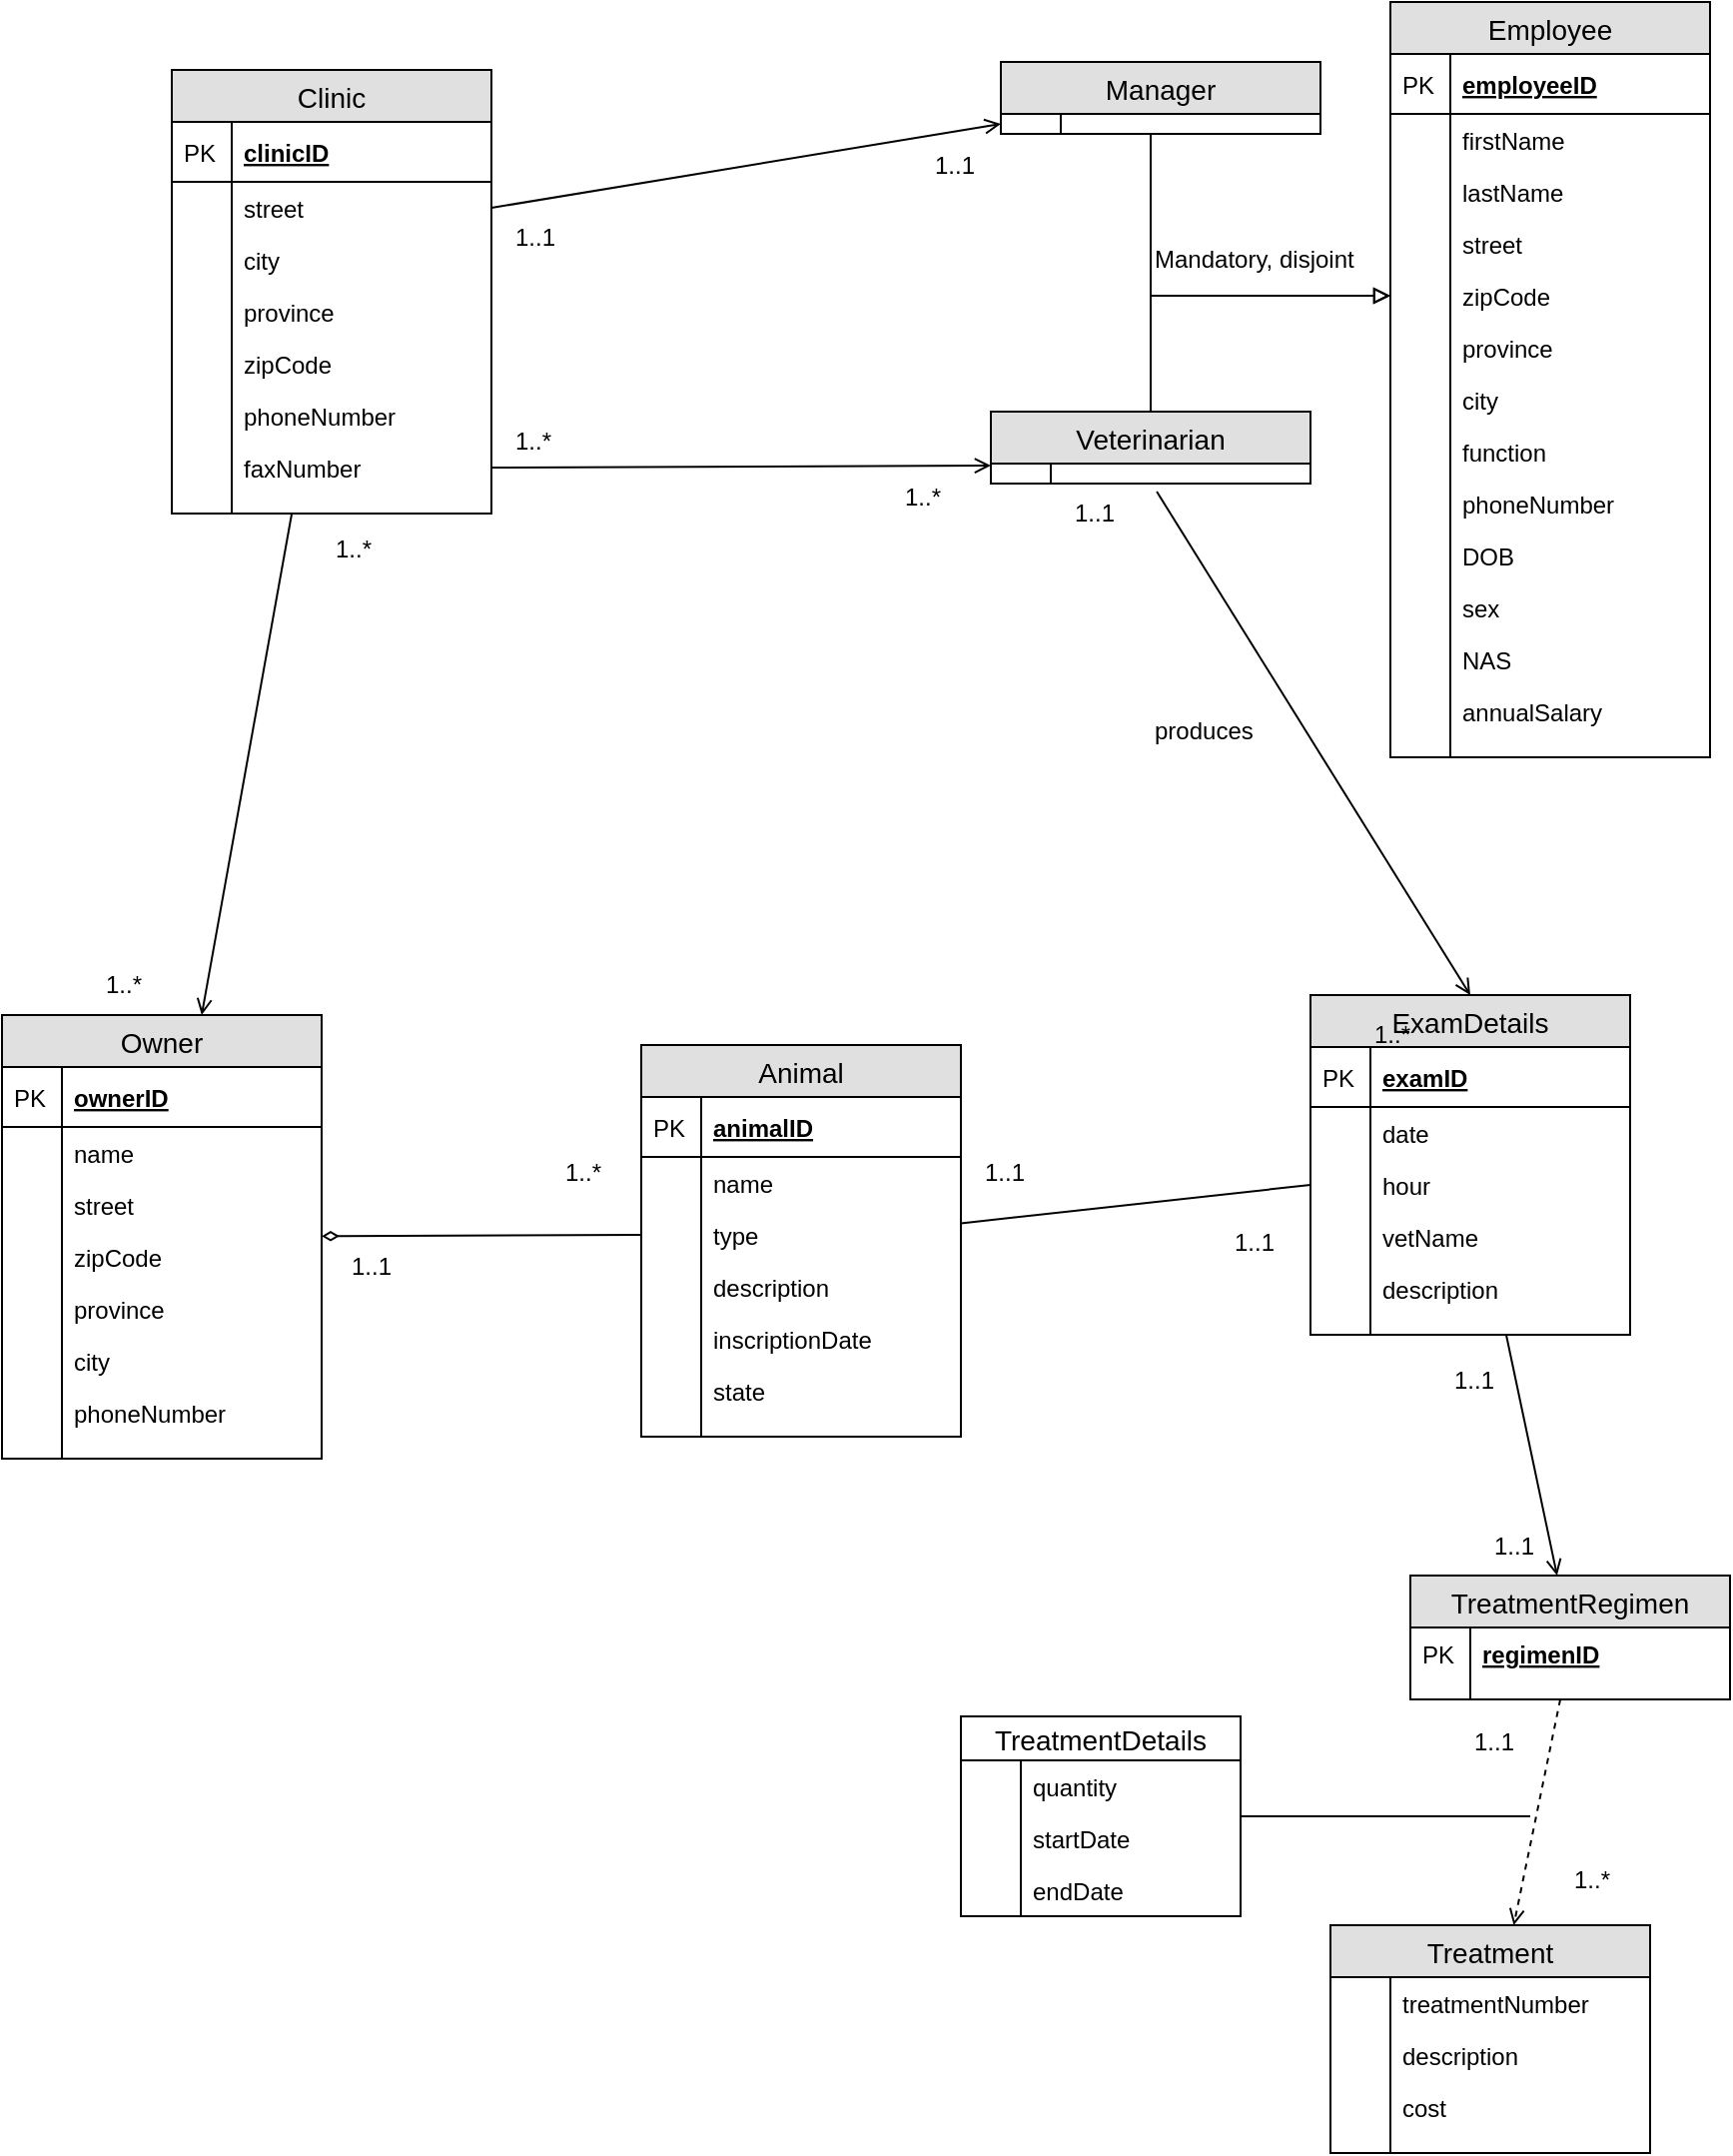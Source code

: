 <mxfile version="10.6.0" type="github"><diagram name="Page-1" id="2ca16b54-16f6-2749-3443-fa8db7711227"><mxGraphModel dx="1394" dy="764" grid="1" gridSize="10" guides="1" tooltips="1" connect="1" arrows="1" fold="1" page="1" pageScale="1" pageWidth="1100" pageHeight="850" background="#ffffff" math="0" shadow="0"><root><mxCell id="0"/><mxCell id="1" parent="0"/><mxCell id="gpOrlgmXe4A7AIm325xM-14" style="rounded=0;orthogonalLoop=1;jettySize=auto;html=1;endArrow=open;endFill=0;" parent="1" source="NM40KZJ56kD3RxgdPv7q-42" target="NM40KZJ56kD3RxgdPv7q-92" edge="1"><mxGeometry relative="1" as="geometry"/></mxCell><mxCell id="NM40KZJ56kD3RxgdPv7q-42" value="Clinic" style="swimlane;fontStyle=0;childLayout=stackLayout;horizontal=1;startSize=26;fillColor=#e0e0e0;horizontalStack=0;resizeParent=1;resizeParentMax=0;resizeLast=0;collapsible=1;marginBottom=0;swimlaneFillColor=#ffffff;align=center;fontSize=14;" parent="1" vertex="1"><mxGeometry x="160" y="98" width="160" height="222" as="geometry"/></mxCell><mxCell id="NM40KZJ56kD3RxgdPv7q-43" value="clinicID" style="shape=partialRectangle;top=0;left=0;right=0;bottom=1;align=left;verticalAlign=middle;fillColor=none;spacingLeft=34;spacingRight=4;overflow=hidden;rotatable=0;points=[[0,0.5],[1,0.5]];portConstraint=eastwest;dropTarget=0;fontStyle=5;fontSize=12;" parent="NM40KZJ56kD3RxgdPv7q-42" vertex="1"><mxGeometry y="26" width="160" height="30" as="geometry"/></mxCell><mxCell id="NM40KZJ56kD3RxgdPv7q-44" value="PK" style="shape=partialRectangle;top=0;left=0;bottom=0;fillColor=none;align=left;verticalAlign=middle;spacingLeft=4;spacingRight=4;overflow=hidden;rotatable=0;points=[];portConstraint=eastwest;part=1;fontSize=12;" parent="NM40KZJ56kD3RxgdPv7q-43" vertex="1" connectable="0"><mxGeometry width="30" height="30" as="geometry"/></mxCell><mxCell id="NM40KZJ56kD3RxgdPv7q-45" value="street" style="shape=partialRectangle;top=0;left=0;right=0;bottom=0;align=left;verticalAlign=top;fillColor=none;spacingLeft=34;spacingRight=4;overflow=hidden;rotatable=0;points=[[0,0.5],[1,0.5]];portConstraint=eastwest;dropTarget=0;fontSize=12;" parent="NM40KZJ56kD3RxgdPv7q-42" vertex="1"><mxGeometry y="56" width="160" height="26" as="geometry"/></mxCell><mxCell id="NM40KZJ56kD3RxgdPv7q-46" value="" style="shape=partialRectangle;top=0;left=0;bottom=0;fillColor=none;align=left;verticalAlign=top;spacingLeft=4;spacingRight=4;overflow=hidden;rotatable=0;points=[];portConstraint=eastwest;part=1;fontSize=12;" parent="NM40KZJ56kD3RxgdPv7q-45" vertex="1" connectable="0"><mxGeometry width="30" height="26" as="geometry"/></mxCell><mxCell id="NM40KZJ56kD3RxgdPv7q-47" value="city" style="shape=partialRectangle;top=0;left=0;right=0;bottom=0;align=left;verticalAlign=top;fillColor=none;spacingLeft=34;spacingRight=4;overflow=hidden;rotatable=0;points=[[0,0.5],[1,0.5]];portConstraint=eastwest;dropTarget=0;fontSize=12;" parent="NM40KZJ56kD3RxgdPv7q-42" vertex="1"><mxGeometry y="82" width="160" height="26" as="geometry"/></mxCell><mxCell id="NM40KZJ56kD3RxgdPv7q-48" value="" style="shape=partialRectangle;top=0;left=0;bottom=0;fillColor=none;align=left;verticalAlign=top;spacingLeft=4;spacingRight=4;overflow=hidden;rotatable=0;points=[];portConstraint=eastwest;part=1;fontSize=12;" parent="NM40KZJ56kD3RxgdPv7q-47" vertex="1" connectable="0"><mxGeometry width="30" height="26" as="geometry"/></mxCell><mxCell id="NM40KZJ56kD3RxgdPv7q-49" value="province" style="shape=partialRectangle;top=0;left=0;right=0;bottom=0;align=left;verticalAlign=top;fillColor=none;spacingLeft=34;spacingRight=4;overflow=hidden;rotatable=0;points=[[0,0.5],[1,0.5]];portConstraint=eastwest;dropTarget=0;fontSize=12;" parent="NM40KZJ56kD3RxgdPv7q-42" vertex="1"><mxGeometry y="108" width="160" height="26" as="geometry"/></mxCell><mxCell id="NM40KZJ56kD3RxgdPv7q-50" value="" style="shape=partialRectangle;top=0;left=0;bottom=0;fillColor=none;align=left;verticalAlign=top;spacingLeft=4;spacingRight=4;overflow=hidden;rotatable=0;points=[];portConstraint=eastwest;part=1;fontSize=12;" parent="NM40KZJ56kD3RxgdPv7q-49" vertex="1" connectable="0"><mxGeometry width="30" height="26" as="geometry"/></mxCell><mxCell id="NM40KZJ56kD3RxgdPv7q-57" value="zipCode" style="shape=partialRectangle;top=0;left=0;right=0;bottom=0;align=left;verticalAlign=top;fillColor=none;spacingLeft=34;spacingRight=4;overflow=hidden;rotatable=0;points=[[0,0.5],[1,0.5]];portConstraint=eastwest;dropTarget=0;fontSize=12;" parent="NM40KZJ56kD3RxgdPv7q-42" vertex="1"><mxGeometry y="134" width="160" height="26" as="geometry"/></mxCell><mxCell id="NM40KZJ56kD3RxgdPv7q-58" value="" style="shape=partialRectangle;top=0;left=0;bottom=0;fillColor=none;align=left;verticalAlign=top;spacingLeft=4;spacingRight=4;overflow=hidden;rotatable=0;points=[];portConstraint=eastwest;part=1;fontSize=12;" parent="NM40KZJ56kD3RxgdPv7q-57" vertex="1" connectable="0"><mxGeometry width="30" height="26" as="geometry"/></mxCell><mxCell id="NM40KZJ56kD3RxgdPv7q-59" value="phoneNumber" style="shape=partialRectangle;top=0;left=0;right=0;bottom=0;align=left;verticalAlign=top;fillColor=none;spacingLeft=34;spacingRight=4;overflow=hidden;rotatable=0;points=[[0,0.5],[1,0.5]];portConstraint=eastwest;dropTarget=0;fontSize=12;" parent="NM40KZJ56kD3RxgdPv7q-42" vertex="1"><mxGeometry y="160" width="160" height="26" as="geometry"/></mxCell><mxCell id="NM40KZJ56kD3RxgdPv7q-60" value="" style="shape=partialRectangle;top=0;left=0;bottom=0;fillColor=none;align=left;verticalAlign=top;spacingLeft=4;spacingRight=4;overflow=hidden;rotatable=0;points=[];portConstraint=eastwest;part=1;fontSize=12;" parent="NM40KZJ56kD3RxgdPv7q-59" vertex="1" connectable="0"><mxGeometry width="30" height="26" as="geometry"/></mxCell><mxCell id="NM40KZJ56kD3RxgdPv7q-61" value="faxNumber" style="shape=partialRectangle;top=0;left=0;right=0;bottom=0;align=left;verticalAlign=top;fillColor=none;spacingLeft=34;spacingRight=4;overflow=hidden;rotatable=0;points=[[0,0.5],[1,0.5]];portConstraint=eastwest;dropTarget=0;fontSize=12;" parent="NM40KZJ56kD3RxgdPv7q-42" vertex="1"><mxGeometry y="186" width="160" height="26" as="geometry"/></mxCell><mxCell id="NM40KZJ56kD3RxgdPv7q-62" value="" style="shape=partialRectangle;top=0;left=0;bottom=0;fillColor=none;align=left;verticalAlign=top;spacingLeft=4;spacingRight=4;overflow=hidden;rotatable=0;points=[];portConstraint=eastwest;part=1;fontSize=12;" parent="NM40KZJ56kD3RxgdPv7q-61" vertex="1" connectable="0"><mxGeometry width="30" height="26" as="geometry"/></mxCell><mxCell id="NM40KZJ56kD3RxgdPv7q-51" value="" style="shape=partialRectangle;top=0;left=0;right=0;bottom=0;align=left;verticalAlign=top;fillColor=none;spacingLeft=34;spacingRight=4;overflow=hidden;rotatable=0;points=[[0,0.5],[1,0.5]];portConstraint=eastwest;dropTarget=0;fontSize=12;" parent="NM40KZJ56kD3RxgdPv7q-42" vertex="1"><mxGeometry y="212" width="160" height="10" as="geometry"/></mxCell><mxCell id="NM40KZJ56kD3RxgdPv7q-52" value="" style="shape=partialRectangle;top=0;left=0;bottom=0;fillColor=none;align=left;verticalAlign=top;spacingLeft=4;spacingRight=4;overflow=hidden;rotatable=0;points=[];portConstraint=eastwest;part=1;fontSize=12;" parent="NM40KZJ56kD3RxgdPv7q-51" vertex="1" connectable="0"><mxGeometry width="30" height="10" as="geometry"/></mxCell><mxCell id="NM40KZJ56kD3RxgdPv7q-63" value="Employee" style="swimlane;fontStyle=0;childLayout=stackLayout;horizontal=1;startSize=26;fillColor=#e0e0e0;horizontalStack=0;resizeParent=1;resizeParentMax=0;resizeLast=0;collapsible=1;marginBottom=0;swimlaneFillColor=#ffffff;align=center;fontSize=14;" parent="1" vertex="1"><mxGeometry x="770" y="64" width="160" height="378" as="geometry"/></mxCell><mxCell id="NM40KZJ56kD3RxgdPv7q-64" value="employeeID" style="shape=partialRectangle;top=0;left=0;right=0;bottom=1;align=left;verticalAlign=middle;fillColor=none;spacingLeft=34;spacingRight=4;overflow=hidden;rotatable=0;points=[[0,0.5],[1,0.5]];portConstraint=eastwest;dropTarget=0;fontStyle=5;fontSize=12;" parent="NM40KZJ56kD3RxgdPv7q-63" vertex="1"><mxGeometry y="26" width="160" height="30" as="geometry"/></mxCell><mxCell id="NM40KZJ56kD3RxgdPv7q-65" value="PK" style="shape=partialRectangle;top=0;left=0;bottom=0;fillColor=none;align=left;verticalAlign=middle;spacingLeft=4;spacingRight=4;overflow=hidden;rotatable=0;points=[];portConstraint=eastwest;part=1;fontSize=12;" parent="NM40KZJ56kD3RxgdPv7q-64" vertex="1" connectable="0"><mxGeometry width="30" height="30" as="geometry"/></mxCell><mxCell id="NM40KZJ56kD3RxgdPv7q-66" value="firstName" style="shape=partialRectangle;top=0;left=0;right=0;bottom=0;align=left;verticalAlign=top;fillColor=none;spacingLeft=34;spacingRight=4;overflow=hidden;rotatable=0;points=[[0,0.5],[1,0.5]];portConstraint=eastwest;dropTarget=0;fontSize=12;" parent="NM40KZJ56kD3RxgdPv7q-63" vertex="1"><mxGeometry y="56" width="160" height="26" as="geometry"/></mxCell><mxCell id="NM40KZJ56kD3RxgdPv7q-67" value="" style="shape=partialRectangle;top=0;left=0;bottom=0;fillColor=none;align=left;verticalAlign=top;spacingLeft=4;spacingRight=4;overflow=hidden;rotatable=0;points=[];portConstraint=eastwest;part=1;fontSize=12;" parent="NM40KZJ56kD3RxgdPv7q-66" vertex="1" connectable="0"><mxGeometry width="30" height="26" as="geometry"/></mxCell><mxCell id="NM40KZJ56kD3RxgdPv7q-68" value="lastName" style="shape=partialRectangle;top=0;left=0;right=0;bottom=0;align=left;verticalAlign=top;fillColor=none;spacingLeft=34;spacingRight=4;overflow=hidden;rotatable=0;points=[[0,0.5],[1,0.5]];portConstraint=eastwest;dropTarget=0;fontSize=12;" parent="NM40KZJ56kD3RxgdPv7q-63" vertex="1"><mxGeometry y="82" width="160" height="26" as="geometry"/></mxCell><mxCell id="NM40KZJ56kD3RxgdPv7q-69" value="" style="shape=partialRectangle;top=0;left=0;bottom=0;fillColor=none;align=left;verticalAlign=top;spacingLeft=4;spacingRight=4;overflow=hidden;rotatable=0;points=[];portConstraint=eastwest;part=1;fontSize=12;" parent="NM40KZJ56kD3RxgdPv7q-68" vertex="1" connectable="0"><mxGeometry width="30" height="26" as="geometry"/></mxCell><mxCell id="NM40KZJ56kD3RxgdPv7q-74" value="street" style="shape=partialRectangle;top=0;left=0;right=0;bottom=0;align=left;verticalAlign=top;fillColor=none;spacingLeft=34;spacingRight=4;overflow=hidden;rotatable=0;points=[[0,0.5],[1,0.5]];portConstraint=eastwest;dropTarget=0;fontSize=12;" parent="NM40KZJ56kD3RxgdPv7q-63" vertex="1"><mxGeometry y="108" width="160" height="26" as="geometry"/></mxCell><mxCell id="NM40KZJ56kD3RxgdPv7q-75" value="" style="shape=partialRectangle;top=0;left=0;bottom=0;fillColor=none;align=left;verticalAlign=top;spacingLeft=4;spacingRight=4;overflow=hidden;rotatable=0;points=[];portConstraint=eastwest;part=1;fontSize=12;" parent="NM40KZJ56kD3RxgdPv7q-74" vertex="1" connectable="0"><mxGeometry width="30" height="26" as="geometry"/></mxCell><mxCell id="NM40KZJ56kD3RxgdPv7q-80" value="zipCode" style="shape=partialRectangle;top=0;left=0;right=0;bottom=0;align=left;verticalAlign=top;fillColor=none;spacingLeft=34;spacingRight=4;overflow=hidden;rotatable=0;points=[[0,0.5],[1,0.5]];portConstraint=eastwest;dropTarget=0;fontSize=12;" parent="NM40KZJ56kD3RxgdPv7q-63" vertex="1"><mxGeometry y="134" width="160" height="26" as="geometry"/></mxCell><mxCell id="NM40KZJ56kD3RxgdPv7q-81" value="" style="shape=partialRectangle;top=0;left=0;bottom=0;fillColor=none;align=left;verticalAlign=top;spacingLeft=4;spacingRight=4;overflow=hidden;rotatable=0;points=[];portConstraint=eastwest;part=1;fontSize=12;" parent="NM40KZJ56kD3RxgdPv7q-80" vertex="1" connectable="0"><mxGeometry width="30" height="26" as="geometry"/></mxCell><mxCell id="gpOrlgmXe4A7AIm325xM-17" value="province" style="shape=partialRectangle;top=0;left=0;right=0;bottom=0;align=left;verticalAlign=top;fillColor=none;spacingLeft=34;spacingRight=4;overflow=hidden;rotatable=0;points=[[0,0.5],[1,0.5]];portConstraint=eastwest;dropTarget=0;fontSize=12;" parent="NM40KZJ56kD3RxgdPv7q-63" vertex="1"><mxGeometry y="160" width="160" height="26" as="geometry"/></mxCell><mxCell id="gpOrlgmXe4A7AIm325xM-18" value="" style="shape=partialRectangle;top=0;left=0;bottom=0;fillColor=none;align=left;verticalAlign=top;spacingLeft=4;spacingRight=4;overflow=hidden;rotatable=0;points=[];portConstraint=eastwest;part=1;fontSize=12;" parent="gpOrlgmXe4A7AIm325xM-17" vertex="1" connectable="0"><mxGeometry width="30" height="26" as="geometry"/></mxCell><mxCell id="NM40KZJ56kD3RxgdPv7q-76" value="city" style="shape=partialRectangle;top=0;left=0;right=0;bottom=0;align=left;verticalAlign=top;fillColor=none;spacingLeft=34;spacingRight=4;overflow=hidden;rotatable=0;points=[[0,0.5],[1,0.5]];portConstraint=eastwest;dropTarget=0;fontSize=12;" parent="NM40KZJ56kD3RxgdPv7q-63" vertex="1"><mxGeometry y="186" width="160" height="26" as="geometry"/></mxCell><mxCell id="NM40KZJ56kD3RxgdPv7q-77" value="" style="shape=partialRectangle;top=0;left=0;bottom=0;fillColor=none;align=left;verticalAlign=top;spacingLeft=4;spacingRight=4;overflow=hidden;rotatable=0;points=[];portConstraint=eastwest;part=1;fontSize=12;" parent="NM40KZJ56kD3RxgdPv7q-76" vertex="1" connectable="0"><mxGeometry width="30" height="26" as="geometry"/></mxCell><mxCell id="NM40KZJ56kD3RxgdPv7q-88" value="function" style="shape=partialRectangle;top=0;left=0;right=0;bottom=0;align=left;verticalAlign=top;fillColor=none;spacingLeft=34;spacingRight=4;overflow=hidden;rotatable=0;points=[[0,0.5],[1,0.5]];portConstraint=eastwest;dropTarget=0;fontSize=12;" parent="NM40KZJ56kD3RxgdPv7q-63" vertex="1"><mxGeometry y="212" width="160" height="26" as="geometry"/></mxCell><mxCell id="NM40KZJ56kD3RxgdPv7q-89" value="" style="shape=partialRectangle;top=0;left=0;bottom=0;fillColor=none;align=left;verticalAlign=top;spacingLeft=4;spacingRight=4;overflow=hidden;rotatable=0;points=[];portConstraint=eastwest;part=1;fontSize=12;" parent="NM40KZJ56kD3RxgdPv7q-88" vertex="1" connectable="0"><mxGeometry width="30" height="26" as="geometry"/></mxCell><mxCell id="NM40KZJ56kD3RxgdPv7q-70" value="phoneNumber" style="shape=partialRectangle;top=0;left=0;right=0;bottom=0;align=left;verticalAlign=top;fillColor=none;spacingLeft=34;spacingRight=4;overflow=hidden;rotatable=0;points=[[0,0.5],[1,0.5]];portConstraint=eastwest;dropTarget=0;fontSize=12;" parent="NM40KZJ56kD3RxgdPv7q-63" vertex="1"><mxGeometry y="238" width="160" height="26" as="geometry"/></mxCell><mxCell id="NM40KZJ56kD3RxgdPv7q-71" value="" style="shape=partialRectangle;top=0;left=0;bottom=0;fillColor=none;align=left;verticalAlign=top;spacingLeft=4;spacingRight=4;overflow=hidden;rotatable=0;points=[];portConstraint=eastwest;part=1;fontSize=12;" parent="NM40KZJ56kD3RxgdPv7q-70" vertex="1" connectable="0"><mxGeometry width="30" height="26" as="geometry"/></mxCell><mxCell id="NM40KZJ56kD3RxgdPv7q-82" value="DOB" style="shape=partialRectangle;top=0;left=0;right=0;bottom=0;align=left;verticalAlign=top;fillColor=none;spacingLeft=34;spacingRight=4;overflow=hidden;rotatable=0;points=[[0,0.5],[1,0.5]];portConstraint=eastwest;dropTarget=0;fontSize=12;" parent="NM40KZJ56kD3RxgdPv7q-63" vertex="1"><mxGeometry y="264" width="160" height="26" as="geometry"/></mxCell><mxCell id="NM40KZJ56kD3RxgdPv7q-83" value="" style="shape=partialRectangle;top=0;left=0;bottom=0;fillColor=none;align=left;verticalAlign=top;spacingLeft=4;spacingRight=4;overflow=hidden;rotatable=0;points=[];portConstraint=eastwest;part=1;fontSize=12;" parent="NM40KZJ56kD3RxgdPv7q-82" vertex="1" connectable="0"><mxGeometry width="30" height="26" as="geometry"/></mxCell><mxCell id="NM40KZJ56kD3RxgdPv7q-84" value="sex" style="shape=partialRectangle;top=0;left=0;right=0;bottom=0;align=left;verticalAlign=top;fillColor=none;spacingLeft=34;spacingRight=4;overflow=hidden;rotatable=0;points=[[0,0.5],[1,0.5]];portConstraint=eastwest;dropTarget=0;fontSize=12;" parent="NM40KZJ56kD3RxgdPv7q-63" vertex="1"><mxGeometry y="290" width="160" height="26" as="geometry"/></mxCell><mxCell id="NM40KZJ56kD3RxgdPv7q-85" value="" style="shape=partialRectangle;top=0;left=0;bottom=0;fillColor=none;align=left;verticalAlign=top;spacingLeft=4;spacingRight=4;overflow=hidden;rotatable=0;points=[];portConstraint=eastwest;part=1;fontSize=12;" parent="NM40KZJ56kD3RxgdPv7q-84" vertex="1" connectable="0"><mxGeometry width="30" height="26" as="geometry"/></mxCell><mxCell id="NM40KZJ56kD3RxgdPv7q-86" value="NAS" style="shape=partialRectangle;top=0;left=0;right=0;bottom=0;align=left;verticalAlign=top;fillColor=none;spacingLeft=34;spacingRight=4;overflow=hidden;rotatable=0;points=[[0,0.5],[1,0.5]];portConstraint=eastwest;dropTarget=0;fontSize=12;" parent="NM40KZJ56kD3RxgdPv7q-63" vertex="1"><mxGeometry y="316" width="160" height="26" as="geometry"/></mxCell><mxCell id="NM40KZJ56kD3RxgdPv7q-87" value="" style="shape=partialRectangle;top=0;left=0;bottom=0;fillColor=none;align=left;verticalAlign=top;spacingLeft=4;spacingRight=4;overflow=hidden;rotatable=0;points=[];portConstraint=eastwest;part=1;fontSize=12;" parent="NM40KZJ56kD3RxgdPv7q-86" vertex="1" connectable="0"><mxGeometry width="30" height="26" as="geometry"/></mxCell><mxCell id="NM40KZJ56kD3RxgdPv7q-90" value="annualSalary" style="shape=partialRectangle;top=0;left=0;right=0;bottom=0;align=left;verticalAlign=top;fillColor=none;spacingLeft=34;spacingRight=4;overflow=hidden;rotatable=0;points=[[0,0.5],[1,0.5]];portConstraint=eastwest;dropTarget=0;fontSize=12;" parent="NM40KZJ56kD3RxgdPv7q-63" vertex="1"><mxGeometry y="342" width="160" height="26" as="geometry"/></mxCell><mxCell id="NM40KZJ56kD3RxgdPv7q-91" value="" style="shape=partialRectangle;top=0;left=0;bottom=0;fillColor=none;align=left;verticalAlign=top;spacingLeft=4;spacingRight=4;overflow=hidden;rotatable=0;points=[];portConstraint=eastwest;part=1;fontSize=12;" parent="NM40KZJ56kD3RxgdPv7q-90" vertex="1" connectable="0"><mxGeometry width="30" height="26" as="geometry"/></mxCell><mxCell id="NM40KZJ56kD3RxgdPv7q-72" value="" style="shape=partialRectangle;top=0;left=0;right=0;bottom=0;align=left;verticalAlign=top;fillColor=none;spacingLeft=34;spacingRight=4;overflow=hidden;rotatable=0;points=[[0,0.5],[1,0.5]];portConstraint=eastwest;dropTarget=0;fontSize=12;" parent="NM40KZJ56kD3RxgdPv7q-63" vertex="1"><mxGeometry y="368" width="160" height="10" as="geometry"/></mxCell><mxCell id="NM40KZJ56kD3RxgdPv7q-73" value="" style="shape=partialRectangle;top=0;left=0;bottom=0;fillColor=none;align=left;verticalAlign=top;spacingLeft=4;spacingRight=4;overflow=hidden;rotatable=0;points=[];portConstraint=eastwest;part=1;fontSize=12;" parent="NM40KZJ56kD3RxgdPv7q-72" vertex="1" connectable="0"><mxGeometry width="30" height="10" as="geometry"/></mxCell><mxCell id="NM40KZJ56kD3RxgdPv7q-92" value="Owner" style="swimlane;fontStyle=0;childLayout=stackLayout;horizontal=1;startSize=26;fillColor=#e0e0e0;horizontalStack=0;resizeParent=1;resizeParentMax=0;resizeLast=0;collapsible=1;marginBottom=0;swimlaneFillColor=#ffffff;align=center;fontSize=14;" parent="1" vertex="1"><mxGeometry x="75" y="571" width="160" height="222" as="geometry"/></mxCell><mxCell id="NM40KZJ56kD3RxgdPv7q-93" value="ownerID" style="shape=partialRectangle;top=0;left=0;right=0;bottom=1;align=left;verticalAlign=middle;fillColor=none;spacingLeft=34;spacingRight=4;overflow=hidden;rotatable=0;points=[[0,0.5],[1,0.5]];portConstraint=eastwest;dropTarget=0;fontStyle=5;fontSize=12;" parent="NM40KZJ56kD3RxgdPv7q-92" vertex="1"><mxGeometry y="26" width="160" height="30" as="geometry"/></mxCell><mxCell id="NM40KZJ56kD3RxgdPv7q-94" value="PK" style="shape=partialRectangle;top=0;left=0;bottom=0;fillColor=none;align=left;verticalAlign=middle;spacingLeft=4;spacingRight=4;overflow=hidden;rotatable=0;points=[];portConstraint=eastwest;part=1;fontSize=12;" parent="NM40KZJ56kD3RxgdPv7q-93" vertex="1" connectable="0"><mxGeometry width="30" height="30" as="geometry"/></mxCell><mxCell id="NM40KZJ56kD3RxgdPv7q-95" value="name" style="shape=partialRectangle;top=0;left=0;right=0;bottom=0;align=left;verticalAlign=top;fillColor=none;spacingLeft=34;spacingRight=4;overflow=hidden;rotatable=0;points=[[0,0.5],[1,0.5]];portConstraint=eastwest;dropTarget=0;fontSize=12;" parent="NM40KZJ56kD3RxgdPv7q-92" vertex="1"><mxGeometry y="56" width="160" height="26" as="geometry"/></mxCell><mxCell id="NM40KZJ56kD3RxgdPv7q-96" value="" style="shape=partialRectangle;top=0;left=0;bottom=0;fillColor=none;align=left;verticalAlign=top;spacingLeft=4;spacingRight=4;overflow=hidden;rotatable=0;points=[];portConstraint=eastwest;part=1;fontSize=12;" parent="NM40KZJ56kD3RxgdPv7q-95" vertex="1" connectable="0"><mxGeometry width="30" height="26" as="geometry"/></mxCell><mxCell id="NM40KZJ56kD3RxgdPv7q-103" value="street" style="shape=partialRectangle;top=0;left=0;right=0;bottom=0;align=left;verticalAlign=top;fillColor=none;spacingLeft=34;spacingRight=4;overflow=hidden;rotatable=0;points=[[0,0.5],[1,0.5]];portConstraint=eastwest;dropTarget=0;fontSize=12;" parent="NM40KZJ56kD3RxgdPv7q-92" vertex="1"><mxGeometry y="82" width="160" height="26" as="geometry"/></mxCell><mxCell id="NM40KZJ56kD3RxgdPv7q-104" value="" style="shape=partialRectangle;top=0;left=0;bottom=0;fillColor=none;align=left;verticalAlign=top;spacingLeft=4;spacingRight=4;overflow=hidden;rotatable=0;points=[];portConstraint=eastwest;part=1;fontSize=12;" parent="NM40KZJ56kD3RxgdPv7q-103" vertex="1" connectable="0"><mxGeometry width="30" height="26" as="geometry"/></mxCell><mxCell id="NM40KZJ56kD3RxgdPv7q-109" value="zipCode" style="shape=partialRectangle;top=0;left=0;right=0;bottom=0;align=left;verticalAlign=top;fillColor=none;spacingLeft=34;spacingRight=4;overflow=hidden;rotatable=0;points=[[0,0.5],[1,0.5]];portConstraint=eastwest;dropTarget=0;fontSize=12;" parent="NM40KZJ56kD3RxgdPv7q-92" vertex="1"><mxGeometry y="108" width="160" height="26" as="geometry"/></mxCell><mxCell id="NM40KZJ56kD3RxgdPv7q-110" value="" style="shape=partialRectangle;top=0;left=0;bottom=0;fillColor=none;align=left;verticalAlign=top;spacingLeft=4;spacingRight=4;overflow=hidden;rotatable=0;points=[];portConstraint=eastwest;part=1;fontSize=12;" parent="NM40KZJ56kD3RxgdPv7q-109" vertex="1" connectable="0"><mxGeometry width="30" height="26" as="geometry"/></mxCell><mxCell id="NM40KZJ56kD3RxgdPv7q-107" value="province" style="shape=partialRectangle;top=0;left=0;right=0;bottom=0;align=left;verticalAlign=top;fillColor=none;spacingLeft=34;spacingRight=4;overflow=hidden;rotatable=0;points=[[0,0.5],[1,0.5]];portConstraint=eastwest;dropTarget=0;fontSize=12;" parent="NM40KZJ56kD3RxgdPv7q-92" vertex="1"><mxGeometry y="134" width="160" height="26" as="geometry"/></mxCell><mxCell id="NM40KZJ56kD3RxgdPv7q-108" value="" style="shape=partialRectangle;top=0;left=0;bottom=0;fillColor=none;align=left;verticalAlign=top;spacingLeft=4;spacingRight=4;overflow=hidden;rotatable=0;points=[];portConstraint=eastwest;part=1;fontSize=12;" parent="NM40KZJ56kD3RxgdPv7q-107" vertex="1" connectable="0"><mxGeometry width="30" height="26" as="geometry"/></mxCell><mxCell id="NM40KZJ56kD3RxgdPv7q-105" value="city" style="shape=partialRectangle;top=0;left=0;right=0;bottom=0;align=left;verticalAlign=top;fillColor=none;spacingLeft=34;spacingRight=4;overflow=hidden;rotatable=0;points=[[0,0.5],[1,0.5]];portConstraint=eastwest;dropTarget=0;fontSize=12;" parent="NM40KZJ56kD3RxgdPv7q-92" vertex="1"><mxGeometry y="160" width="160" height="26" as="geometry"/></mxCell><mxCell id="NM40KZJ56kD3RxgdPv7q-106" value="" style="shape=partialRectangle;top=0;left=0;bottom=0;fillColor=none;align=left;verticalAlign=top;spacingLeft=4;spacingRight=4;overflow=hidden;rotatable=0;points=[];portConstraint=eastwest;part=1;fontSize=12;" parent="NM40KZJ56kD3RxgdPv7q-105" vertex="1" connectable="0"><mxGeometry width="30" height="26" as="geometry"/></mxCell><mxCell id="NM40KZJ56kD3RxgdPv7q-99" value="phoneNumber" style="shape=partialRectangle;top=0;left=0;right=0;bottom=0;align=left;verticalAlign=top;fillColor=none;spacingLeft=34;spacingRight=4;overflow=hidden;rotatable=0;points=[[0,0.5],[1,0.5]];portConstraint=eastwest;dropTarget=0;fontSize=12;" parent="NM40KZJ56kD3RxgdPv7q-92" vertex="1"><mxGeometry y="186" width="160" height="26" as="geometry"/></mxCell><mxCell id="NM40KZJ56kD3RxgdPv7q-100" value="" style="shape=partialRectangle;top=0;left=0;bottom=0;fillColor=none;align=left;verticalAlign=top;spacingLeft=4;spacingRight=4;overflow=hidden;rotatable=0;points=[];portConstraint=eastwest;part=1;fontSize=12;" parent="NM40KZJ56kD3RxgdPv7q-99" vertex="1" connectable="0"><mxGeometry width="30" height="26" as="geometry"/></mxCell><mxCell id="NM40KZJ56kD3RxgdPv7q-101" value="" style="shape=partialRectangle;top=0;left=0;right=0;bottom=0;align=left;verticalAlign=top;fillColor=none;spacingLeft=34;spacingRight=4;overflow=hidden;rotatable=0;points=[[0,0.5],[1,0.5]];portConstraint=eastwest;dropTarget=0;fontSize=12;" parent="NM40KZJ56kD3RxgdPv7q-92" vertex="1"><mxGeometry y="212" width="160" height="10" as="geometry"/></mxCell><mxCell id="NM40KZJ56kD3RxgdPv7q-102" value="" style="shape=partialRectangle;top=0;left=0;bottom=0;fillColor=none;align=left;verticalAlign=top;spacingLeft=4;spacingRight=4;overflow=hidden;rotatable=0;points=[];portConstraint=eastwest;part=1;fontSize=12;" parent="NM40KZJ56kD3RxgdPv7q-101" vertex="1" connectable="0"><mxGeometry width="30" height="10" as="geometry"/></mxCell><mxCell id="em5PW2HOvPlmhMXh2EL9-15" style="edgeStyle=none;rounded=0;orthogonalLoop=1;jettySize=auto;html=1;entryX=0;entryY=0.5;entryDx=0;entryDy=0;endArrow=none;endFill=0;" edge="1" parent="1" source="NM40KZJ56kD3RxgdPv7q-111" target="NM40KZJ56kD3RxgdPv7q-133"><mxGeometry relative="1" as="geometry"/></mxCell><mxCell id="NM40KZJ56kD3RxgdPv7q-111" value="Animal" style="swimlane;fontStyle=0;childLayout=stackLayout;horizontal=1;startSize=26;fillColor=#e0e0e0;horizontalStack=0;resizeParent=1;resizeParentMax=0;resizeLast=0;collapsible=1;marginBottom=0;swimlaneFillColor=#ffffff;align=center;fontSize=14;" parent="1" vertex="1"><mxGeometry x="395" y="586" width="160" height="196" as="geometry"/></mxCell><mxCell id="NM40KZJ56kD3RxgdPv7q-112" value="animalID" style="shape=partialRectangle;top=0;left=0;right=0;bottom=1;align=left;verticalAlign=middle;fillColor=none;spacingLeft=34;spacingRight=4;overflow=hidden;rotatable=0;points=[[0,0.5],[1,0.5]];portConstraint=eastwest;dropTarget=0;fontStyle=5;fontSize=12;" parent="NM40KZJ56kD3RxgdPv7q-111" vertex="1"><mxGeometry y="26" width="160" height="30" as="geometry"/></mxCell><mxCell id="NM40KZJ56kD3RxgdPv7q-113" value="PK" style="shape=partialRectangle;top=0;left=0;bottom=0;fillColor=none;align=left;verticalAlign=middle;spacingLeft=4;spacingRight=4;overflow=hidden;rotatable=0;points=[];portConstraint=eastwest;part=1;fontSize=12;" parent="NM40KZJ56kD3RxgdPv7q-112" vertex="1" connectable="0"><mxGeometry width="30" height="30" as="geometry"/></mxCell><mxCell id="NM40KZJ56kD3RxgdPv7q-114" value="name" style="shape=partialRectangle;top=0;left=0;right=0;bottom=0;align=left;verticalAlign=top;fillColor=none;spacingLeft=34;spacingRight=4;overflow=hidden;rotatable=0;points=[[0,0.5],[1,0.5]];portConstraint=eastwest;dropTarget=0;fontSize=12;" parent="NM40KZJ56kD3RxgdPv7q-111" vertex="1"><mxGeometry y="56" width="160" height="26" as="geometry"/></mxCell><mxCell id="NM40KZJ56kD3RxgdPv7q-115" value="" style="shape=partialRectangle;top=0;left=0;bottom=0;fillColor=none;align=left;verticalAlign=top;spacingLeft=4;spacingRight=4;overflow=hidden;rotatable=0;points=[];portConstraint=eastwest;part=1;fontSize=12;" parent="NM40KZJ56kD3RxgdPv7q-114" vertex="1" connectable="0"><mxGeometry width="30" height="26" as="geometry"/></mxCell><mxCell id="NM40KZJ56kD3RxgdPv7q-116" value="type" style="shape=partialRectangle;top=0;left=0;right=0;bottom=0;align=left;verticalAlign=top;fillColor=none;spacingLeft=34;spacingRight=4;overflow=hidden;rotatable=0;points=[[0,0.5],[1,0.5]];portConstraint=eastwest;dropTarget=0;fontSize=12;" parent="NM40KZJ56kD3RxgdPv7q-111" vertex="1"><mxGeometry y="82" width="160" height="26" as="geometry"/></mxCell><mxCell id="NM40KZJ56kD3RxgdPv7q-117" value="" style="shape=partialRectangle;top=0;left=0;bottom=0;fillColor=none;align=left;verticalAlign=top;spacingLeft=4;spacingRight=4;overflow=hidden;rotatable=0;points=[];portConstraint=eastwest;part=1;fontSize=12;" parent="NM40KZJ56kD3RxgdPv7q-116" vertex="1" connectable="0"><mxGeometry width="30" height="26" as="geometry"/></mxCell><mxCell id="NM40KZJ56kD3RxgdPv7q-118" value="description" style="shape=partialRectangle;top=0;left=0;right=0;bottom=0;align=left;verticalAlign=top;fillColor=none;spacingLeft=34;spacingRight=4;overflow=hidden;rotatable=0;points=[[0,0.5],[1,0.5]];portConstraint=eastwest;dropTarget=0;fontSize=12;" parent="NM40KZJ56kD3RxgdPv7q-111" vertex="1"><mxGeometry y="108" width="160" height="26" as="geometry"/></mxCell><mxCell id="NM40KZJ56kD3RxgdPv7q-119" value="" style="shape=partialRectangle;top=0;left=0;bottom=0;fillColor=none;align=left;verticalAlign=top;spacingLeft=4;spacingRight=4;overflow=hidden;rotatable=0;points=[];portConstraint=eastwest;part=1;fontSize=12;" parent="NM40KZJ56kD3RxgdPv7q-118" vertex="1" connectable="0"><mxGeometry width="30" height="26" as="geometry"/></mxCell><mxCell id="NM40KZJ56kD3RxgdPv7q-122" value="inscriptionDate" style="shape=partialRectangle;top=0;left=0;right=0;bottom=0;align=left;verticalAlign=top;fillColor=none;spacingLeft=34;spacingRight=4;overflow=hidden;rotatable=0;points=[[0,0.5],[1,0.5]];portConstraint=eastwest;dropTarget=0;fontSize=12;" parent="NM40KZJ56kD3RxgdPv7q-111" vertex="1"><mxGeometry y="134" width="160" height="26" as="geometry"/></mxCell><mxCell id="NM40KZJ56kD3RxgdPv7q-123" value="" style="shape=partialRectangle;top=0;left=0;bottom=0;fillColor=none;align=left;verticalAlign=top;spacingLeft=4;spacingRight=4;overflow=hidden;rotatable=0;points=[];portConstraint=eastwest;part=1;fontSize=12;" parent="NM40KZJ56kD3RxgdPv7q-122" vertex="1" connectable="0"><mxGeometry width="30" height="26" as="geometry"/></mxCell><mxCell id="NM40KZJ56kD3RxgdPv7q-124" value="state" style="shape=partialRectangle;top=0;left=0;right=0;bottom=0;align=left;verticalAlign=top;fillColor=none;spacingLeft=34;spacingRight=4;overflow=hidden;rotatable=0;points=[[0,0.5],[1,0.5]];portConstraint=eastwest;dropTarget=0;fontSize=12;" parent="NM40KZJ56kD3RxgdPv7q-111" vertex="1"><mxGeometry y="160" width="160" height="26" as="geometry"/></mxCell><mxCell id="NM40KZJ56kD3RxgdPv7q-125" value="" style="shape=partialRectangle;top=0;left=0;bottom=0;fillColor=none;align=left;verticalAlign=top;spacingLeft=4;spacingRight=4;overflow=hidden;rotatable=0;points=[];portConstraint=eastwest;part=1;fontSize=12;" parent="NM40KZJ56kD3RxgdPv7q-124" vertex="1" connectable="0"><mxGeometry width="30" height="26" as="geometry"/></mxCell><mxCell id="NM40KZJ56kD3RxgdPv7q-120" value="" style="shape=partialRectangle;top=0;left=0;right=0;bottom=0;align=left;verticalAlign=top;fillColor=none;spacingLeft=34;spacingRight=4;overflow=hidden;rotatable=0;points=[[0,0.5],[1,0.5]];portConstraint=eastwest;dropTarget=0;fontSize=12;" parent="NM40KZJ56kD3RxgdPv7q-111" vertex="1"><mxGeometry y="186" width="160" height="10" as="geometry"/></mxCell><mxCell id="NM40KZJ56kD3RxgdPv7q-121" value="" style="shape=partialRectangle;top=0;left=0;bottom=0;fillColor=none;align=left;verticalAlign=top;spacingLeft=4;spacingRight=4;overflow=hidden;rotatable=0;points=[];portConstraint=eastwest;part=1;fontSize=12;" parent="NM40KZJ56kD3RxgdPv7q-120" vertex="1" connectable="0"><mxGeometry width="30" height="10" as="geometry"/></mxCell><mxCell id="em5PW2HOvPlmhMXh2EL9-5" style="edgeStyle=none;rounded=0;orthogonalLoop=1;jettySize=auto;html=1;endArrow=open;endFill=0;" edge="1" parent="1" source="NM40KZJ56kD3RxgdPv7q-128" target="NM40KZJ56kD3RxgdPv7q-156"><mxGeometry relative="1" as="geometry"/></mxCell><mxCell id="NM40KZJ56kD3RxgdPv7q-128" value="ExamDetails" style="swimlane;fontStyle=0;childLayout=stackLayout;horizontal=1;startSize=26;fillColor=#e0e0e0;horizontalStack=0;resizeParent=1;resizeParentMax=0;resizeLast=0;collapsible=1;marginBottom=0;swimlaneFillColor=#ffffff;align=center;fontSize=14;" parent="1" vertex="1"><mxGeometry x="730" y="561" width="160" height="170" as="geometry"/></mxCell><mxCell id="NM40KZJ56kD3RxgdPv7q-129" value="examID" style="shape=partialRectangle;top=0;left=0;right=0;bottom=1;align=left;verticalAlign=middle;fillColor=none;spacingLeft=34;spacingRight=4;overflow=hidden;rotatable=0;points=[[0,0.5],[1,0.5]];portConstraint=eastwest;dropTarget=0;fontStyle=5;fontSize=12;" parent="NM40KZJ56kD3RxgdPv7q-128" vertex="1"><mxGeometry y="26" width="160" height="30" as="geometry"/></mxCell><mxCell id="NM40KZJ56kD3RxgdPv7q-130" value="PK" style="shape=partialRectangle;top=0;left=0;bottom=0;fillColor=none;align=left;verticalAlign=middle;spacingLeft=4;spacingRight=4;overflow=hidden;rotatable=0;points=[];portConstraint=eastwest;part=1;fontSize=12;" parent="NM40KZJ56kD3RxgdPv7q-129" vertex="1" connectable="0"><mxGeometry width="30" height="30" as="geometry"/></mxCell><mxCell id="NM40KZJ56kD3RxgdPv7q-131" value="date" style="shape=partialRectangle;top=0;left=0;right=0;bottom=0;align=left;verticalAlign=top;fillColor=none;spacingLeft=34;spacingRight=4;overflow=hidden;rotatable=0;points=[[0,0.5],[1,0.5]];portConstraint=eastwest;dropTarget=0;fontSize=12;" parent="NM40KZJ56kD3RxgdPv7q-128" vertex="1"><mxGeometry y="56" width="160" height="26" as="geometry"/></mxCell><mxCell id="NM40KZJ56kD3RxgdPv7q-132" value="" style="shape=partialRectangle;top=0;left=0;bottom=0;fillColor=none;align=left;verticalAlign=top;spacingLeft=4;spacingRight=4;overflow=hidden;rotatable=0;points=[];portConstraint=eastwest;part=1;fontSize=12;" parent="NM40KZJ56kD3RxgdPv7q-131" vertex="1" connectable="0"><mxGeometry width="30" height="26" as="geometry"/></mxCell><mxCell id="NM40KZJ56kD3RxgdPv7q-133" value="hour" style="shape=partialRectangle;top=0;left=0;right=0;bottom=0;align=left;verticalAlign=top;fillColor=none;spacingLeft=34;spacingRight=4;overflow=hidden;rotatable=0;points=[[0,0.5],[1,0.5]];portConstraint=eastwest;dropTarget=0;fontSize=12;" parent="NM40KZJ56kD3RxgdPv7q-128" vertex="1"><mxGeometry y="82" width="160" height="26" as="geometry"/></mxCell><mxCell id="NM40KZJ56kD3RxgdPv7q-134" value="" style="shape=partialRectangle;top=0;left=0;bottom=0;fillColor=none;align=left;verticalAlign=top;spacingLeft=4;spacingRight=4;overflow=hidden;rotatable=0;points=[];portConstraint=eastwest;part=1;fontSize=12;" parent="NM40KZJ56kD3RxgdPv7q-133" vertex="1" connectable="0"><mxGeometry width="30" height="26" as="geometry"/></mxCell><mxCell id="NM40KZJ56kD3RxgdPv7q-135" value="vetName" style="shape=partialRectangle;top=0;left=0;right=0;bottom=0;align=left;verticalAlign=top;fillColor=none;spacingLeft=34;spacingRight=4;overflow=hidden;rotatable=0;points=[[0,0.5],[1,0.5]];portConstraint=eastwest;dropTarget=0;fontSize=12;" parent="NM40KZJ56kD3RxgdPv7q-128" vertex="1"><mxGeometry y="108" width="160" height="26" as="geometry"/></mxCell><mxCell id="NM40KZJ56kD3RxgdPv7q-136" value="" style="shape=partialRectangle;top=0;left=0;bottom=0;fillColor=none;align=left;verticalAlign=top;spacingLeft=4;spacingRight=4;overflow=hidden;rotatable=0;points=[];portConstraint=eastwest;part=1;fontSize=12;" parent="NM40KZJ56kD3RxgdPv7q-135" vertex="1" connectable="0"><mxGeometry width="30" height="26" as="geometry"/></mxCell><mxCell id="NM40KZJ56kD3RxgdPv7q-141" value="description" style="shape=partialRectangle;top=0;left=0;right=0;bottom=0;align=left;verticalAlign=top;fillColor=none;spacingLeft=34;spacingRight=4;overflow=hidden;rotatable=0;points=[[0,0.5],[1,0.5]];portConstraint=eastwest;dropTarget=0;fontSize=12;" parent="NM40KZJ56kD3RxgdPv7q-128" vertex="1"><mxGeometry y="134" width="160" height="26" as="geometry"/></mxCell><mxCell id="NM40KZJ56kD3RxgdPv7q-142" value="" style="shape=partialRectangle;top=0;left=0;bottom=0;fillColor=none;align=left;verticalAlign=top;spacingLeft=4;spacingRight=4;overflow=hidden;rotatable=0;points=[];portConstraint=eastwest;part=1;fontSize=12;" parent="NM40KZJ56kD3RxgdPv7q-141" vertex="1" connectable="0"><mxGeometry width="30" height="26" as="geometry"/></mxCell><mxCell id="NM40KZJ56kD3RxgdPv7q-137" value="" style="shape=partialRectangle;top=0;left=0;right=0;bottom=0;align=left;verticalAlign=top;fillColor=none;spacingLeft=34;spacingRight=4;overflow=hidden;rotatable=0;points=[[0,0.5],[1,0.5]];portConstraint=eastwest;dropTarget=0;fontSize=12;" parent="NM40KZJ56kD3RxgdPv7q-128" vertex="1"><mxGeometry y="160" width="160" height="10" as="geometry"/></mxCell><mxCell id="NM40KZJ56kD3RxgdPv7q-138" value="" style="shape=partialRectangle;top=0;left=0;bottom=0;fillColor=none;align=left;verticalAlign=top;spacingLeft=4;spacingRight=4;overflow=hidden;rotatable=0;points=[];portConstraint=eastwest;part=1;fontSize=12;" parent="NM40KZJ56kD3RxgdPv7q-137" vertex="1" connectable="0"><mxGeometry width="30" height="10" as="geometry"/></mxCell><mxCell id="NM40KZJ56kD3RxgdPv7q-143" value="Treatment" style="swimlane;fontStyle=0;childLayout=stackLayout;horizontal=1;startSize=26;fillColor=#e0e0e0;horizontalStack=0;resizeParent=1;resizeParentMax=0;resizeLast=0;collapsible=1;marginBottom=0;swimlaneFillColor=#ffffff;align=center;fontSize=14;" parent="1" vertex="1"><mxGeometry x="740" y="1026.5" width="160" height="114" as="geometry"/></mxCell><mxCell id="NM40KZJ56kD3RxgdPv7q-154" value="treatmentNumber" style="shape=partialRectangle;top=0;left=0;right=0;bottom=0;align=left;verticalAlign=top;fillColor=none;spacingLeft=34;spacingRight=4;overflow=hidden;rotatable=0;points=[[0,0.5],[1,0.5]];portConstraint=eastwest;dropTarget=0;fontSize=12;" parent="NM40KZJ56kD3RxgdPv7q-143" vertex="1"><mxGeometry y="26" width="160" height="26" as="geometry"/></mxCell><mxCell id="NM40KZJ56kD3RxgdPv7q-155" value="" style="shape=partialRectangle;top=0;left=0;bottom=0;fillColor=none;align=left;verticalAlign=top;spacingLeft=4;spacingRight=4;overflow=hidden;rotatable=0;points=[];portConstraint=eastwest;part=1;fontSize=12;" parent="NM40KZJ56kD3RxgdPv7q-154" vertex="1" connectable="0"><mxGeometry width="30" height="26" as="geometry"/></mxCell><mxCell id="NM40KZJ56kD3RxgdPv7q-146" value="description" style="shape=partialRectangle;top=0;left=0;right=0;bottom=0;align=left;verticalAlign=top;fillColor=none;spacingLeft=34;spacingRight=4;overflow=hidden;rotatable=0;points=[[0,0.5],[1,0.5]];portConstraint=eastwest;dropTarget=0;fontSize=12;" parent="NM40KZJ56kD3RxgdPv7q-143" vertex="1"><mxGeometry y="52" width="160" height="26" as="geometry"/></mxCell><mxCell id="NM40KZJ56kD3RxgdPv7q-147" value="" style="shape=partialRectangle;top=0;left=0;bottom=0;fillColor=none;align=left;verticalAlign=top;spacingLeft=4;spacingRight=4;overflow=hidden;rotatable=0;points=[];portConstraint=eastwest;part=1;fontSize=12;" parent="NM40KZJ56kD3RxgdPv7q-146" vertex="1" connectable="0"><mxGeometry width="30" height="26" as="geometry"/></mxCell><mxCell id="NM40KZJ56kD3RxgdPv7q-148" value="cost" style="shape=partialRectangle;top=0;left=0;right=0;bottom=0;align=left;verticalAlign=top;fillColor=none;spacingLeft=34;spacingRight=4;overflow=hidden;rotatable=0;points=[[0,0.5],[1,0.5]];portConstraint=eastwest;dropTarget=0;fontSize=12;" parent="NM40KZJ56kD3RxgdPv7q-143" vertex="1"><mxGeometry y="78" width="160" height="26" as="geometry"/></mxCell><mxCell id="NM40KZJ56kD3RxgdPv7q-149" value="" style="shape=partialRectangle;top=0;left=0;bottom=0;fillColor=none;align=left;verticalAlign=top;spacingLeft=4;spacingRight=4;overflow=hidden;rotatable=0;points=[];portConstraint=eastwest;part=1;fontSize=12;" parent="NM40KZJ56kD3RxgdPv7q-148" vertex="1" connectable="0"><mxGeometry width="30" height="26" as="geometry"/></mxCell><mxCell id="NM40KZJ56kD3RxgdPv7q-152" value="" style="shape=partialRectangle;top=0;left=0;right=0;bottom=0;align=left;verticalAlign=top;fillColor=none;spacingLeft=34;spacingRight=4;overflow=hidden;rotatable=0;points=[[0,0.5],[1,0.5]];portConstraint=eastwest;dropTarget=0;fontSize=12;" parent="NM40KZJ56kD3RxgdPv7q-143" vertex="1"><mxGeometry y="104" width="160" height="10" as="geometry"/></mxCell><mxCell id="NM40KZJ56kD3RxgdPv7q-153" value="" style="shape=partialRectangle;top=0;left=0;bottom=0;fillColor=none;align=left;verticalAlign=top;spacingLeft=4;spacingRight=4;overflow=hidden;rotatable=0;points=[];portConstraint=eastwest;part=1;fontSize=12;" parent="NM40KZJ56kD3RxgdPv7q-152" vertex="1" connectable="0"><mxGeometry width="30" height="10" as="geometry"/></mxCell><mxCell id="NM40KZJ56kD3RxgdPv7q-156" value="TreatmentRegimen" style="swimlane;fontStyle=0;childLayout=stackLayout;horizontal=1;startSize=26;fillColor=#e0e0e0;horizontalStack=0;resizeParent=1;resizeParentMax=0;resizeLast=0;collapsible=1;marginBottom=0;swimlaneFillColor=#ffffff;align=center;fontSize=14;" parent="1" vertex="1"><mxGeometry x="780" y="851.5" width="160" height="62" as="geometry"/></mxCell><mxCell id="NM40KZJ56kD3RxgdPv7q-159" value="regimenID" style="shape=partialRectangle;top=0;left=0;right=0;bottom=0;align=left;verticalAlign=top;fillColor=none;spacingLeft=34;spacingRight=4;overflow=hidden;rotatable=0;points=[[0,0.5],[1,0.5]];portConstraint=eastwest;dropTarget=0;fontSize=12;fontStyle=5" parent="NM40KZJ56kD3RxgdPv7q-156" vertex="1"><mxGeometry y="26" width="160" height="26" as="geometry"/></mxCell><mxCell id="NM40KZJ56kD3RxgdPv7q-160" value="PK" style="shape=partialRectangle;top=0;left=0;bottom=0;fillColor=none;align=left;verticalAlign=top;spacingLeft=4;spacingRight=4;overflow=hidden;rotatable=0;points=[];portConstraint=eastwest;part=1;fontSize=12;" parent="NM40KZJ56kD3RxgdPv7q-159" vertex="1" connectable="0"><mxGeometry width="30" height="26" as="geometry"/></mxCell><mxCell id="NM40KZJ56kD3RxgdPv7q-165" value="" style="shape=partialRectangle;top=0;left=0;right=0;bottom=0;align=left;verticalAlign=top;fillColor=none;spacingLeft=34;spacingRight=4;overflow=hidden;rotatable=0;points=[[0,0.5],[1,0.5]];portConstraint=eastwest;dropTarget=0;fontSize=12;" parent="NM40KZJ56kD3RxgdPv7q-156" vertex="1"><mxGeometry y="52" width="160" height="10" as="geometry"/></mxCell><mxCell id="NM40KZJ56kD3RxgdPv7q-166" value="" style="shape=partialRectangle;top=0;left=0;bottom=0;fillColor=none;align=left;verticalAlign=top;spacingLeft=4;spacingRight=4;overflow=hidden;rotatable=0;points=[];portConstraint=eastwest;part=1;fontSize=12;" parent="NM40KZJ56kD3RxgdPv7q-165" vertex="1" connectable="0"><mxGeometry width="30" height="10" as="geometry"/></mxCell><mxCell id="gpOrlgmXe4A7AIm325xM-15" style="rounded=0;orthogonalLoop=1;jettySize=auto;html=1;endArrow=block;endFill=0;entryX=0;entryY=0.5;entryDx=0;entryDy=0;edgeStyle=orthogonalEdgeStyle;elbow=vertical;" parent="1" source="NM40KZJ56kD3RxgdPv7q-173" target="NM40KZJ56kD3RxgdPv7q-80" edge="1"><mxGeometry relative="1" as="geometry"><mxPoint x="760" y="210" as="targetPoint"/><Array as="points"><mxPoint x="650" y="211"/></Array></mxGeometry></mxCell><mxCell id="NM40KZJ56kD3RxgdPv7q-173" value="Manager" style="swimlane;fontStyle=0;childLayout=stackLayout;horizontal=1;startSize=26;fillColor=#e0e0e0;horizontalStack=0;resizeParent=1;resizeParentMax=0;resizeLast=0;collapsible=1;marginBottom=0;swimlaneFillColor=#ffffff;align=center;fontSize=14;" parent="1" vertex="1"><mxGeometry x="575" y="94" width="160" height="36" as="geometry"/></mxCell><mxCell id="NM40KZJ56kD3RxgdPv7q-182" value="" style="shape=partialRectangle;top=0;left=0;right=0;bottom=0;align=left;verticalAlign=top;fillColor=none;spacingLeft=34;spacingRight=4;overflow=hidden;rotatable=0;points=[[0,0.5],[1,0.5]];portConstraint=eastwest;dropTarget=0;fontSize=12;" parent="NM40KZJ56kD3RxgdPv7q-173" vertex="1"><mxGeometry y="26" width="160" height="10" as="geometry"/></mxCell><mxCell id="NM40KZJ56kD3RxgdPv7q-183" value="" style="shape=partialRectangle;top=0;left=0;bottom=0;fillColor=none;align=left;verticalAlign=top;spacingLeft=4;spacingRight=4;overflow=hidden;rotatable=0;points=[];portConstraint=eastwest;part=1;fontSize=12;" parent="NM40KZJ56kD3RxgdPv7q-182" vertex="1" connectable="0"><mxGeometry width="30" height="10" as="geometry"/></mxCell><mxCell id="NM40KZJ56kD3RxgdPv7q-196" style="edgeStyle=orthogonalEdgeStyle;rounded=0;orthogonalLoop=1;jettySize=auto;html=1;endArrow=block;endFill=0;entryX=0;entryY=0.5;entryDx=0;entryDy=0;" parent="1" source="NM40KZJ56kD3RxgdPv7q-184" target="NM40KZJ56kD3RxgdPv7q-80" edge="1"><mxGeometry relative="1" as="geometry"/></mxCell><mxCell id="NM40KZJ56kD3RxgdPv7q-184" value="Veterinarian" style="swimlane;fontStyle=0;childLayout=stackLayout;horizontal=1;startSize=26;fillColor=#e0e0e0;horizontalStack=0;resizeParent=1;resizeParentMax=0;resizeLast=0;collapsible=1;marginBottom=0;swimlaneFillColor=#ffffff;align=center;fontSize=14;" parent="1" vertex="1"><mxGeometry x="570" y="269" width="160" height="36" as="geometry"/></mxCell><mxCell id="NM40KZJ56kD3RxgdPv7q-193" value="" style="shape=partialRectangle;top=0;left=0;right=0;bottom=0;align=left;verticalAlign=top;fillColor=none;spacingLeft=34;spacingRight=4;overflow=hidden;rotatable=0;points=[[0,0.5],[1,0.5]];portConstraint=eastwest;dropTarget=0;fontSize=12;" parent="NM40KZJ56kD3RxgdPv7q-184" vertex="1"><mxGeometry y="26" width="160" height="10" as="geometry"/></mxCell><mxCell id="NM40KZJ56kD3RxgdPv7q-194" value="" style="shape=partialRectangle;top=0;left=0;bottom=0;fillColor=none;align=left;verticalAlign=top;spacingLeft=4;spacingRight=4;overflow=hidden;rotatable=0;points=[];portConstraint=eastwest;part=1;fontSize=12;" parent="NM40KZJ56kD3RxgdPv7q-193" vertex="1" connectable="0"><mxGeometry width="30" height="10" as="geometry"/></mxCell><mxCell id="NM40KZJ56kD3RxgdPv7q-197" value="Mandatory, disjoint" style="text;html=1;resizable=0;points=[];autosize=1;align=left;verticalAlign=top;spacingTop=-4;" parent="1" vertex="1"><mxGeometry x="650" y="183" width="120" height="20" as="geometry"/></mxCell><mxCell id="gpOrlgmXe4A7AIm325xM-19" style="rounded=0;orthogonalLoop=1;jettySize=auto;html=1;entryX=0;entryY=0.5;entryDx=0;entryDy=0;endArrow=open;endFill=0;exitX=1;exitY=0.5;exitDx=0;exitDy=0;" parent="1" source="NM40KZJ56kD3RxgdPv7q-45" target="NM40KZJ56kD3RxgdPv7q-182" edge="1"><mxGeometry relative="1" as="geometry"/></mxCell><mxCell id="gpOrlgmXe4A7AIm325xM-22" style="edgeStyle=none;rounded=0;orthogonalLoop=1;jettySize=auto;html=1;entryX=0;entryY=0.75;entryDx=0;entryDy=0;endArrow=open;endFill=0;exitX=1;exitY=0.5;exitDx=0;exitDy=0;" parent="1" source="NM40KZJ56kD3RxgdPv7q-61" target="NM40KZJ56kD3RxgdPv7q-184" edge="1"><mxGeometry relative="1" as="geometry"/></mxCell><mxCell id="gpOrlgmXe4A7AIm325xM-23" value="1..1" style="text;html=1;resizable=0;points=[];autosize=1;align=left;verticalAlign=top;spacingTop=-4;" parent="1" vertex="1"><mxGeometry x="330" y="172" width="40" height="20" as="geometry"/></mxCell><mxCell id="gpOrlgmXe4A7AIm325xM-24" value="&lt;div&gt;1..*&lt;/div&gt;" style="text;html=1;resizable=0;points=[];autosize=1;align=left;verticalAlign=top;spacingTop=-4;" parent="1" vertex="1"><mxGeometry x="330" y="274" width="30" height="20" as="geometry"/></mxCell><mxCell id="gpOrlgmXe4A7AIm325xM-25" value="1..*" style="text;html=1;resizable=0;points=[];autosize=1;align=left;verticalAlign=top;spacingTop=-4;" parent="1" vertex="1"><mxGeometry x="525" y="302" width="30" height="20" as="geometry"/></mxCell><mxCell id="gpOrlgmXe4A7AIm325xM-26" value="1..1" style="text;html=1;resizable=0;points=[];autosize=1;align=left;verticalAlign=top;spacingTop=-4;" parent="1" vertex="1"><mxGeometry x="540" y="136" width="40" height="20" as="geometry"/></mxCell><mxCell id="gpOrlgmXe4A7AIm325xM-45" style="edgeStyle=none;rounded=0;comic=0;orthogonalLoop=1;jettySize=auto;html=1;entryX=0.5;entryY=0;entryDx=0;entryDy=0;shadow=0;startSize=6;endArrow=open;endFill=0;strokeWidth=1;exitX=0.519;exitY=1.4;exitDx=0;exitDy=0;exitPerimeter=0;" parent="1" source="NM40KZJ56kD3RxgdPv7q-193" target="NM40KZJ56kD3RxgdPv7q-128" edge="1"><mxGeometry relative="1" as="geometry"><mxPoint x="662.222" y="450" as="sourcePoint"/></mxGeometry></mxCell><mxCell id="gpOrlgmXe4A7AIm325xM-40" value="&lt;div&gt;1..*&lt;/div&gt;" style="text;html=1;resizable=0;points=[];autosize=1;align=left;verticalAlign=top;spacingTop=-4;" parent="1" vertex="1"><mxGeometry x="240" y="328" width="30" height="20" as="geometry"/></mxCell><mxCell id="gpOrlgmXe4A7AIm325xM-41" value="&lt;div&gt;1..*&lt;/div&gt;" style="text;html=1;resizable=0;points=[];autosize=1;align=left;verticalAlign=top;spacingTop=-4;" parent="1" vertex="1"><mxGeometry x="125" y="546" width="30" height="20" as="geometry"/></mxCell><mxCell id="gpOrlgmXe4A7AIm325xM-43" value="&lt;div&gt;1..*&lt;/div&gt;" style="text;html=1;resizable=0;points=[];autosize=1;align=left;verticalAlign=top;spacingTop=-4;" parent="1" vertex="1"><mxGeometry x="355" y="640" width="30" height="20" as="geometry"/></mxCell><mxCell id="gpOrlgmXe4A7AIm325xM-44" value="1..1" style="text;html=1;resizable=0;points=[];autosize=1;align=left;verticalAlign=top;spacingTop=-4;" parent="1" vertex="1"><mxGeometry x="248" y="687" width="40" height="20" as="geometry"/></mxCell><mxCell id="gpOrlgmXe4A7AIm325xM-46" value="produces" style="text;html=1;resizable=0;points=[];autosize=1;align=left;verticalAlign=top;spacingTop=-4;" parent="1" vertex="1"><mxGeometry x="650" y="419" width="70" height="20" as="geometry"/></mxCell><mxCell id="gpOrlgmXe4A7AIm325xM-49" value="1..1" style="text;html=1;resizable=0;points=[];autosize=1;align=left;verticalAlign=top;spacingTop=-4;" parent="1" vertex="1"><mxGeometry x="610" y="310" width="40" height="20" as="geometry"/></mxCell><mxCell id="gpOrlgmXe4A7AIm325xM-50" value="1..*" style="text;html=1;resizable=0;points=[];autosize=1;align=left;verticalAlign=top;spacingTop=-4;" parent="1" vertex="1"><mxGeometry x="760" y="571" width="30" height="20" as="geometry"/></mxCell><mxCell id="em5PW2HOvPlmhMXh2EL9-2" style="edgeStyle=none;rounded=0;orthogonalLoop=1;jettySize=auto;html=1;exitX=0.75;exitY=0;exitDx=0;exitDy=0;endArrow=none;endFill=0;" edge="1" parent="1" source="NM40KZJ56kD3RxgdPv7q-143" target="NM40KZJ56kD3RxgdPv7q-143"><mxGeometry relative="1" as="geometry"/></mxCell><mxCell id="em5PW2HOvPlmhMXh2EL9-3" value="1..*" style="text;html=1;resizable=0;points=[];autosize=1;align=left;verticalAlign=top;spacingTop=-4;" vertex="1" parent="1"><mxGeometry x="860" y="993.5" width="30" height="20" as="geometry"/></mxCell><mxCell id="em5PW2HOvPlmhMXh2EL9-4" value="1..1" style="text;html=1;resizable=0;points=[];autosize=1;align=left;verticalAlign=top;spacingTop=-4;" vertex="1" parent="1"><mxGeometry x="810" y="924.5" width="40" height="20" as="geometry"/></mxCell><mxCell id="em5PW2HOvPlmhMXh2EL9-1" style="rounded=0;orthogonalLoop=1;jettySize=auto;html=1;endArrow=open;endFill=0;dashed=1;exitX=0.469;exitY=1;exitDx=0;exitDy=0;exitPerimeter=0;" edge="1" parent="1" source="NM40KZJ56kD3RxgdPv7q-165" target="NM40KZJ56kD3RxgdPv7q-143"><mxGeometry relative="1" as="geometry"/></mxCell><mxCell id="em5PW2HOvPlmhMXh2EL9-6" value="1..1" style="text;html=1;resizable=0;points=[];autosize=1;align=left;verticalAlign=top;spacingTop=-4;" vertex="1" parent="1"><mxGeometry x="800" y="744" width="40" height="20" as="geometry"/></mxCell><mxCell id="em5PW2HOvPlmhMXh2EL9-7" value="1..1" style="text;html=1;resizable=0;points=[];autosize=1;align=left;verticalAlign=top;spacingTop=-4;" vertex="1" parent="1"><mxGeometry x="820" y="827" width="40" height="20" as="geometry"/></mxCell><mxCell id="em5PW2HOvPlmhMXh2EL9-12" style="edgeStyle=none;rounded=0;orthogonalLoop=1;jettySize=auto;html=1;endArrow=none;endFill=0;" edge="1" parent="1" source="em5PW2HOvPlmhMXh2EL9-8"><mxGeometry relative="1" as="geometry"><mxPoint x="840" y="972" as="targetPoint"/></mxGeometry></mxCell><mxCell id="em5PW2HOvPlmhMXh2EL9-8" value="TreatmentDetails" style="swimlane;fontStyle=0;childLayout=stackLayout;horizontal=1;startSize=22;fillColor=none;horizontalStack=0;resizeParent=1;resizeParentMax=0;resizeLast=0;collapsible=1;marginBottom=0;swimlaneFillColor=#ffffff;align=center;fontSize=14;" vertex="1" parent="1"><mxGeometry x="555" y="922" width="140" height="100" as="geometry"/></mxCell><mxCell id="NM40KZJ56kD3RxgdPv7q-167" value="quantity" style="shape=partialRectangle;top=0;left=0;right=0;bottom=0;align=left;verticalAlign=top;fillColor=none;spacingLeft=34;spacingRight=4;overflow=hidden;rotatable=0;points=[[0,0.5],[1,0.5]];portConstraint=eastwest;dropTarget=0;fontSize=12;" parent="em5PW2HOvPlmhMXh2EL9-8" vertex="1"><mxGeometry y="22" width="140" height="26" as="geometry"/></mxCell><mxCell id="NM40KZJ56kD3RxgdPv7q-168" value="" style="shape=partialRectangle;top=0;left=0;bottom=0;fillColor=none;align=left;verticalAlign=top;spacingLeft=4;spacingRight=4;overflow=hidden;rotatable=0;points=[];portConstraint=eastwest;part=1;fontSize=12;" parent="NM40KZJ56kD3RxgdPv7q-167" vertex="1" connectable="0"><mxGeometry width="30" height="26" as="geometry"/></mxCell><mxCell id="NM40KZJ56kD3RxgdPv7q-169" value="startDate" style="shape=partialRectangle;top=0;left=0;right=0;bottom=0;align=left;verticalAlign=top;fillColor=none;spacingLeft=34;spacingRight=4;overflow=hidden;rotatable=0;points=[[0,0.5],[1,0.5]];portConstraint=eastwest;dropTarget=0;fontSize=12;" parent="em5PW2HOvPlmhMXh2EL9-8" vertex="1"><mxGeometry y="48" width="140" height="26" as="geometry"/></mxCell><mxCell id="NM40KZJ56kD3RxgdPv7q-170" value="" style="shape=partialRectangle;top=0;left=0;bottom=0;fillColor=none;align=left;verticalAlign=top;spacingLeft=4;spacingRight=4;overflow=hidden;rotatable=0;points=[];portConstraint=eastwest;part=1;fontSize=12;" parent="NM40KZJ56kD3RxgdPv7q-169" vertex="1" connectable="0"><mxGeometry width="30" height="26" as="geometry"/></mxCell><mxCell id="NM40KZJ56kD3RxgdPv7q-171" value="endDate" style="shape=partialRectangle;top=0;left=0;right=0;bottom=0;align=left;verticalAlign=top;fillColor=none;spacingLeft=34;spacingRight=4;overflow=hidden;rotatable=0;points=[[0,0.5],[1,0.5]];portConstraint=eastwest;dropTarget=0;fontSize=12;" parent="em5PW2HOvPlmhMXh2EL9-8" vertex="1"><mxGeometry y="74" width="140" height="26" as="geometry"/></mxCell><mxCell id="NM40KZJ56kD3RxgdPv7q-172" value="" style="shape=partialRectangle;top=0;left=0;bottom=0;fillColor=none;align=left;verticalAlign=top;spacingLeft=4;spacingRight=4;overflow=hidden;rotatable=0;points=[];portConstraint=eastwest;part=1;fontSize=12;" parent="NM40KZJ56kD3RxgdPv7q-171" vertex="1" connectable="0"><mxGeometry width="30" height="26" as="geometry"/></mxCell><mxCell id="gpOrlgmXe4A7AIm325xM-42" style="edgeStyle=none;rounded=0;orthogonalLoop=1;jettySize=auto;html=1;endArrow=diamondThin;endFill=0;startSize=6;strokeWidth=1;shadow=0;comic=0;exitX=0;exitY=0.5;exitDx=0;exitDy=0;" parent="1" source="NM40KZJ56kD3RxgdPv7q-116" target="NM40KZJ56kD3RxgdPv7q-92" edge="1"><mxGeometry relative="1" as="geometry"/></mxCell><mxCell id="em5PW2HOvPlmhMXh2EL9-16" value="1..1" style="text;html=1;resizable=0;points=[];autosize=1;align=left;verticalAlign=top;spacingTop=-4;" vertex="1" parent="1"><mxGeometry x="565" y="640" width="40" height="20" as="geometry"/></mxCell><mxCell id="em5PW2HOvPlmhMXh2EL9-17" value="1..1" style="text;html=1;resizable=0;points=[];autosize=1;align=left;verticalAlign=top;spacingTop=-4;" vertex="1" parent="1"><mxGeometry x="690" y="675" width="40" height="20" as="geometry"/></mxCell></root></mxGraphModel></diagram></mxfile>
